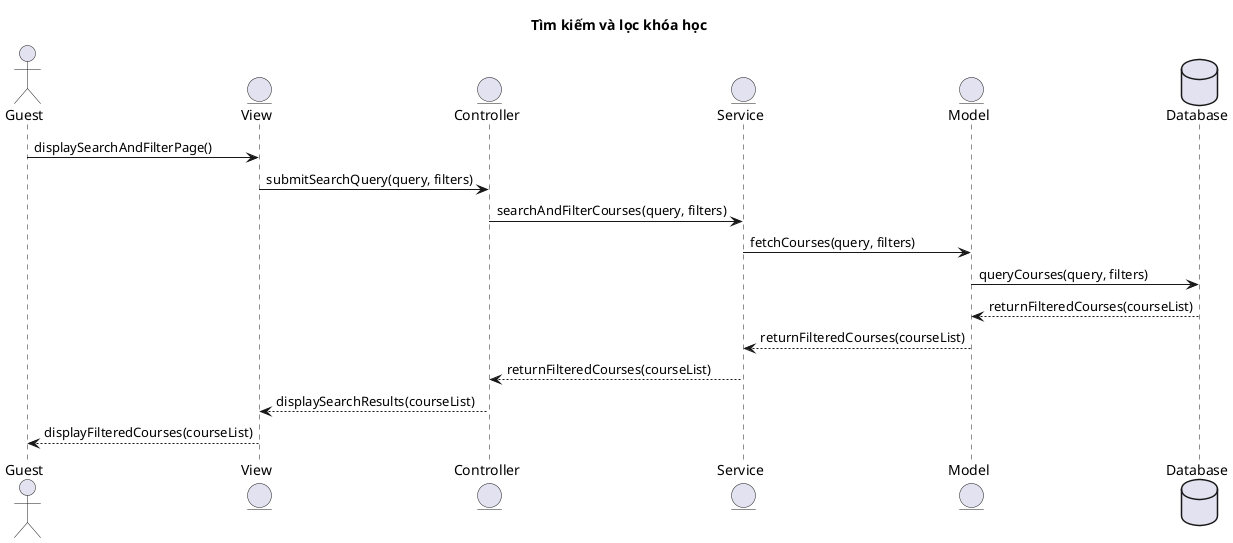 @startuml
title Tìm kiếm và lọc khóa học

actor Guest
entity View
entity Controller
entity Service
entity Model
database Database

Guest -> View : displaySearchAndFilterPage()
View -> Controller : submitSearchQuery(query, filters)
Controller -> Service : searchAndFilterCourses(query, filters)
Service -> Model : fetchCourses(query, filters)
Model -> Database : queryCourses(query, filters)
Database --> Model : returnFilteredCourses(courseList)
Model --> Service : returnFilteredCourses(courseList)
Service --> Controller : returnFilteredCourses(courseList)
Controller --> View : displaySearchResults(courseList)
View --> Guest : displayFilteredCourses(courseList)

@enduml
